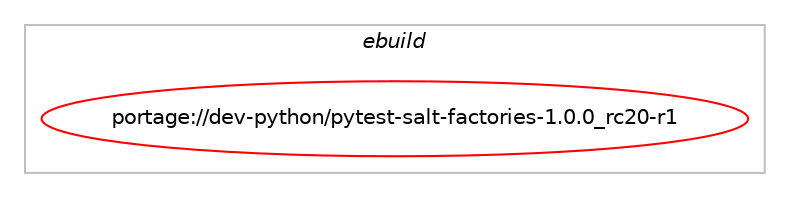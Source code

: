 digraph prolog {

# *************
# Graph options
# *************

newrank=true;
concentrate=true;
compound=true;
graph [rankdir=LR,fontname=Helvetica,fontsize=10,ranksep=1.5];#, ranksep=2.5, nodesep=0.2];
edge  [arrowhead=vee];
node  [fontname=Helvetica,fontsize=10];

# **********
# The ebuild
# **********

subgraph cluster_leftcol {
color=gray;
label=<<i>ebuild</i>>;
id [label="portage://dev-python/pytest-salt-factories-1.0.0_rc20-r1", color=red, width=4, href="../dev-python/pytest-salt-factories-1.0.0_rc20-r1.svg"];
}

# ****************
# The dependencies
# ****************

subgraph cluster_midcol {
color=gray;
label=<<i>dependencies</i>>;
subgraph cluster_compile {
fillcolor="#eeeeee";
style=filled;
label=<<i>compile</i>>;
}
subgraph cluster_compileandrun {
fillcolor="#eeeeee";
style=filled;
label=<<i>compile and run</i>>;
}
subgraph cluster_run {
fillcolor="#eeeeee";
style=filled;
label=<<i>run</i>>;
# *** BEGIN UNKNOWN DEPENDENCY TYPE (TODO) ***
# id -> equal(use_conditional_group(positive,python_targets_python3_10,portage://dev-python/pytest-salt-factories-1.0.0_rc20-r1,[package_dependency(portage://dev-python/pytest-salt-factories-1.0.0_rc20-r1,run,no,dev-lang,python,none,[,,],[slot(3.10)],[])]))
# *** END UNKNOWN DEPENDENCY TYPE (TODO) ***

# *** BEGIN UNKNOWN DEPENDENCY TYPE (TODO) ***
# id -> equal(package_dependency(portage://dev-python/pytest-salt-factories-1.0.0_rc20-r1,run,no,app-admin,salt,greaterequal,[3001.0,,,3001.0],[],[use(optenable(python_targets_python3_10),negative)]))
# *** END UNKNOWN DEPENDENCY TYPE (TODO) ***

# *** BEGIN UNKNOWN DEPENDENCY TYPE (TODO) ***
# id -> equal(package_dependency(portage://dev-python/pytest-salt-factories-1.0.0_rc20-r1,run,no,dev-python,attrs,none,[,,],[],[use(optenable(python_targets_python3_10),negative)]))
# *** END UNKNOWN DEPENDENCY TYPE (TODO) ***

# *** BEGIN UNKNOWN DEPENDENCY TYPE (TODO) ***
# id -> equal(package_dependency(portage://dev-python/pytest-salt-factories-1.0.0_rc20-r1,run,no,dev-python,msgpack,none,[,,],[],[use(optenable(python_targets_python3_10),negative)]))
# *** END UNKNOWN DEPENDENCY TYPE (TODO) ***

# *** BEGIN UNKNOWN DEPENDENCY TYPE (TODO) ***
# id -> equal(package_dependency(portage://dev-python/pytest-salt-factories-1.0.0_rc20-r1,run,no,dev-python,psutil,none,[,,],[],[use(optenable(python_targets_python3_10),negative)]))
# *** END UNKNOWN DEPENDENCY TYPE (TODO) ***

# *** BEGIN UNKNOWN DEPENDENCY TYPE (TODO) ***
# id -> equal(package_dependency(portage://dev-python/pytest-salt-factories-1.0.0_rc20-r1,run,no,dev-python,pytest,greaterequal,[6.0.0,,,6.0.0],[],[use(optenable(python_targets_python3_10),negative)]))
# *** END UNKNOWN DEPENDENCY TYPE (TODO) ***

# *** BEGIN UNKNOWN DEPENDENCY TYPE (TODO) ***
# id -> equal(package_dependency(portage://dev-python/pytest-salt-factories-1.0.0_rc20-r1,run,no,dev-python,pytest-helpers-namespace,none,[,,],[],[use(optenable(python_targets_python3_10),negative)]))
# *** END UNKNOWN DEPENDENCY TYPE (TODO) ***

# *** BEGIN UNKNOWN DEPENDENCY TYPE (TODO) ***
# id -> equal(package_dependency(portage://dev-python/pytest-salt-factories-1.0.0_rc20-r1,run,no,dev-python,pytest-shell-utilities,greaterequal,[1.4.0,,,1.4.0],[],[use(optenable(python_targets_python3_10),negative)]))
# *** END UNKNOWN DEPENDENCY TYPE (TODO) ***

# *** BEGIN UNKNOWN DEPENDENCY TYPE (TODO) ***
# id -> equal(package_dependency(portage://dev-python/pytest-salt-factories-1.0.0_rc20-r1,run,no,dev-python,pytest-skip-markers,none,[,,],[],[use(optenable(python_targets_python3_10),negative)]))
# *** END UNKNOWN DEPENDENCY TYPE (TODO) ***

# *** BEGIN UNKNOWN DEPENDENCY TYPE (TODO) ***
# id -> equal(package_dependency(portage://dev-python/pytest-salt-factories-1.0.0_rc20-r1,run,no,dev-python,pytest-system-statistics,none,[,,],[],[use(optenable(python_targets_python3_10),negative)]))
# *** END UNKNOWN DEPENDENCY TYPE (TODO) ***

# *** BEGIN UNKNOWN DEPENDENCY TYPE (TODO) ***
# id -> equal(package_dependency(portage://dev-python/pytest-salt-factories-1.0.0_rc20-r1,run,no,dev-python,pytest-tempdir,none,[,,],[],[use(optenable(python_targets_python3_10),negative)]))
# *** END UNKNOWN DEPENDENCY TYPE (TODO) ***

# *** BEGIN UNKNOWN DEPENDENCY TYPE (TODO) ***
# id -> equal(package_dependency(portage://dev-python/pytest-salt-factories-1.0.0_rc20-r1,run,no,dev-python,pyzmq,none,[,,],[],[use(optenable(python_targets_python3_10),negative)]))
# *** END UNKNOWN DEPENDENCY TYPE (TODO) ***

# *** BEGIN UNKNOWN DEPENDENCY TYPE (TODO) ***
# id -> equal(package_dependency(portage://dev-python/pytest-salt-factories-1.0.0_rc20-r1,run,no,dev-python,virtualenv,none,[,,],[],[use(optenable(python_targets_python3_10),negative)]))
# *** END UNKNOWN DEPENDENCY TYPE (TODO) ***

}
}

# **************
# The candidates
# **************

subgraph cluster_choices {
rank=same;
color=gray;
label=<<i>candidates</i>>;

}

}

